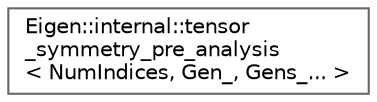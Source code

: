 digraph "类继承关系图"
{
 // LATEX_PDF_SIZE
  bgcolor="transparent";
  edge [fontname=Helvetica,fontsize=10,labelfontname=Helvetica,labelfontsize=10];
  node [fontname=Helvetica,fontsize=10,shape=box,height=0.2,width=0.4];
  rankdir="LR";
  Node0 [id="Node000000",label="Eigen::internal::tensor\l_symmetry_pre_analysis\l\< NumIndices, Gen_, Gens_... \>",height=0.2,width=0.4,color="grey40", fillcolor="white", style="filled",URL="$struct_eigen_1_1internal_1_1tensor__symmetry__pre__analysis_3_01_num_indices_00_01_gen___00_01_gens___8_8_8_01_4.html",tooltip=" "];
}
